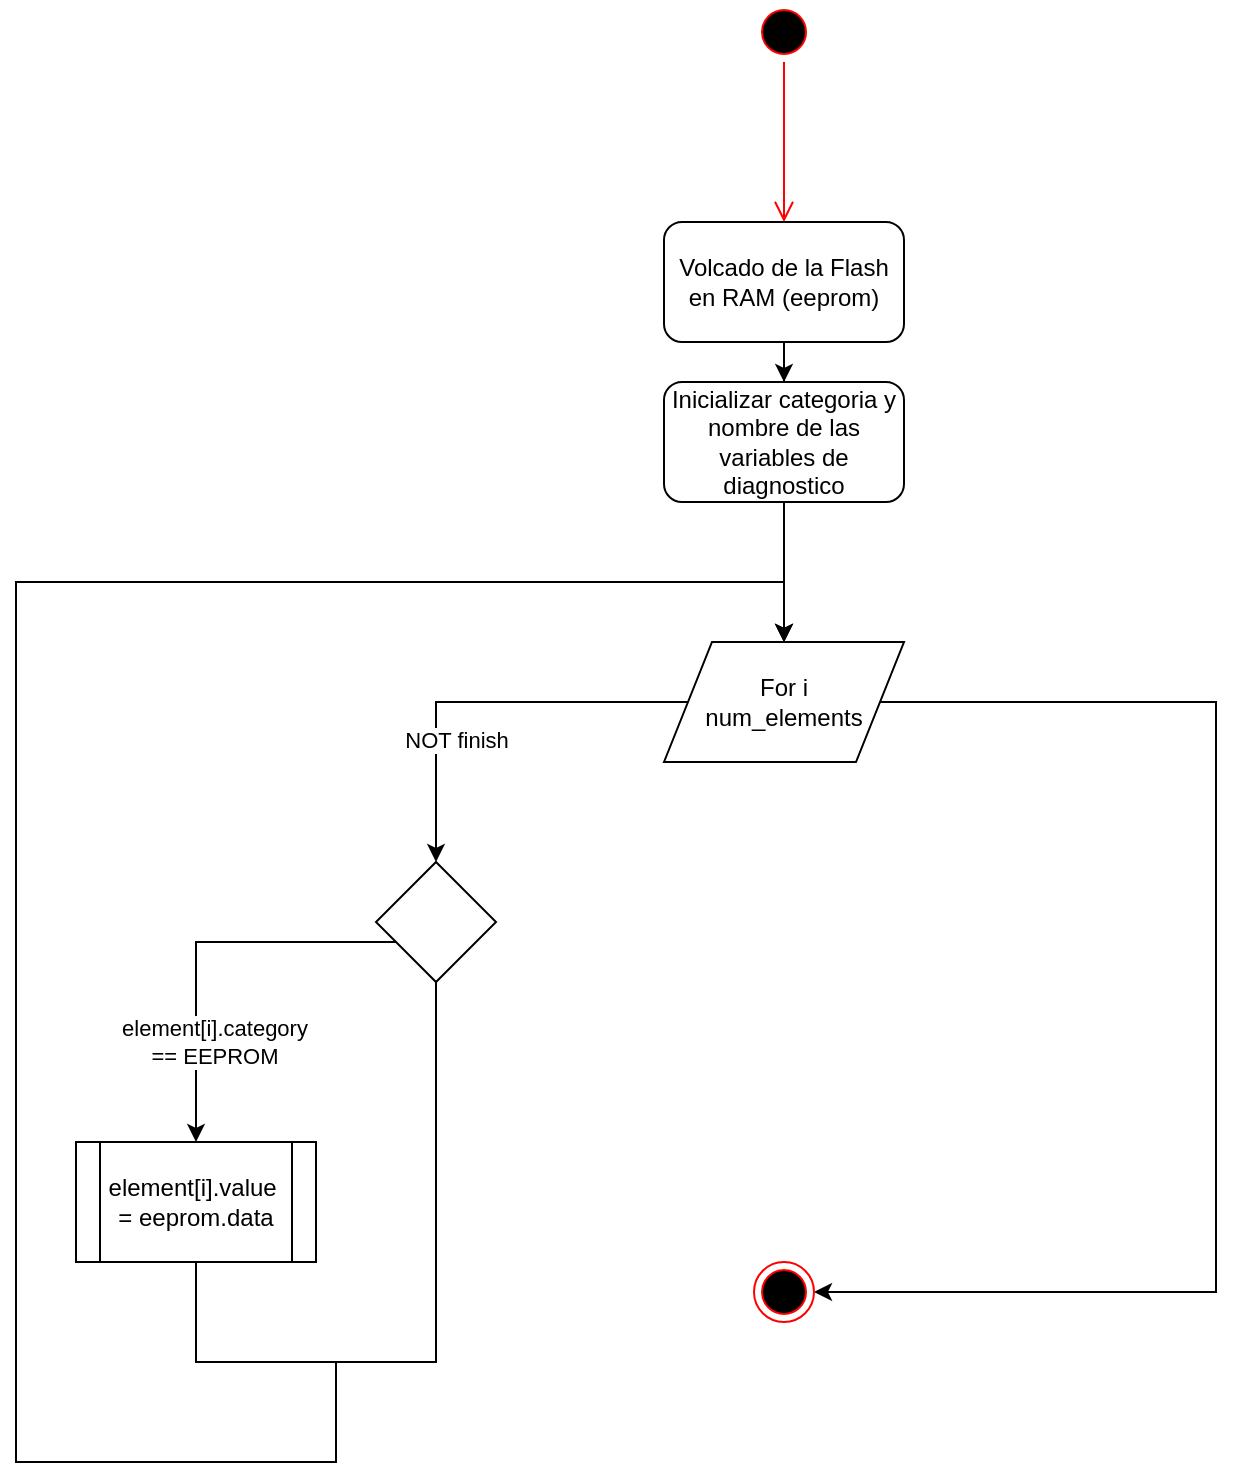 <mxfile version="14.2.4" type="embed" pages="5">
    <diagram id="XpxtMj65iC1vEPhz_cnK" name="InitDiagnosticData">
        <mxGraphModel dx="717" dy="832" grid="1" gridSize="10" guides="1" tooltips="1" connect="1" arrows="1" fold="1" page="1" pageScale="1" pageWidth="827" pageHeight="1169" math="0" shadow="0">
            <root>
                <mxCell id="0"/>
                <mxCell id="1" parent="0"/>
                <mxCell id="u3X3Mjcv_FyLU0sHZd2R-15" style="edgeStyle=orthogonalEdgeStyle;rounded=0;orthogonalLoop=1;jettySize=auto;html=1;" parent="1" source="u3X3Mjcv_FyLU0sHZd2R-2" target="u3X3Mjcv_FyLU0sHZd2R-5" edge="1">
                    <mxGeometry relative="1" as="geometry"/>
                </mxCell>
                <mxCell id="u3X3Mjcv_FyLU0sHZd2R-2" value="Inicializar categoria y nombre de las variables de diagnostico" style="rounded=1;whiteSpace=wrap;html=1;" parent="1" vertex="1">
                    <mxGeometry x="354" y="280" width="120" height="60" as="geometry"/>
                </mxCell>
                <mxCell id="u3X3Mjcv_FyLU0sHZd2R-11" style="edgeStyle=orthogonalEdgeStyle;rounded=0;orthogonalLoop=1;jettySize=auto;html=1;" parent="1" source="u3X3Mjcv_FyLU0sHZd2R-3" target="u3X3Mjcv_FyLU0sHZd2R-10" edge="1">
                    <mxGeometry relative="1" as="geometry">
                        <Array as="points">
                            <mxPoint x="120" y="560"/>
                        </Array>
                    </mxGeometry>
                </mxCell>
                <mxCell id="u3X3Mjcv_FyLU0sHZd2R-12" value="element[i].category &lt;br&gt;== EEPROM" style="edgeLabel;html=1;align=center;verticalAlign=middle;resizable=0;points=[];" parent="u3X3Mjcv_FyLU0sHZd2R-11" vertex="1" connectable="0">
                    <mxGeometry x="-0.246" y="25" relative="1" as="geometry">
                        <mxPoint x="-16" y="25" as="offset"/>
                    </mxGeometry>
                </mxCell>
                <mxCell id="u3X3Mjcv_FyLU0sHZd2R-13" style="edgeStyle=orthogonalEdgeStyle;rounded=0;orthogonalLoop=1;jettySize=auto;html=1;" parent="1" source="u3X3Mjcv_FyLU0sHZd2R-3" target="u3X3Mjcv_FyLU0sHZd2R-5" edge="1">
                    <mxGeometry relative="1" as="geometry">
                        <Array as="points">
                            <mxPoint x="240" y="770"/>
                            <mxPoint x="190" y="770"/>
                            <mxPoint x="190" y="820"/>
                            <mxPoint x="30" y="820"/>
                            <mxPoint x="30" y="380"/>
                            <mxPoint x="414" y="380"/>
                        </Array>
                    </mxGeometry>
                </mxCell>
                <mxCell id="u3X3Mjcv_FyLU0sHZd2R-3" value="" style="rhombus;whiteSpace=wrap;html=1;" parent="1" vertex="1">
                    <mxGeometry x="210" y="520" width="60" height="60" as="geometry"/>
                </mxCell>
                <mxCell id="u3X3Mjcv_FyLU0sHZd2R-6" style="edgeStyle=orthogonalEdgeStyle;rounded=0;orthogonalLoop=1;jettySize=auto;html=1;" parent="1" source="u3X3Mjcv_FyLU0sHZd2R-5" target="u3X3Mjcv_FyLU0sHZd2R-3" edge="1">
                    <mxGeometry relative="1" as="geometry"/>
                </mxCell>
                <mxCell id="u3X3Mjcv_FyLU0sHZd2R-9" value="NOT finish" style="edgeLabel;html=1;align=center;verticalAlign=middle;resizable=0;points=[];" parent="u3X3Mjcv_FyLU0sHZd2R-6" vertex="1" connectable="0">
                    <mxGeometry x="0.127" y="19" relative="1" as="geometry">
                        <mxPoint as="offset"/>
                    </mxGeometry>
                </mxCell>
                <mxCell id="u3X3Mjcv_FyLU0sHZd2R-19" style="edgeStyle=orthogonalEdgeStyle;rounded=0;orthogonalLoop=1;jettySize=auto;html=1;" parent="1" source="u3X3Mjcv_FyLU0sHZd2R-5" target="u3X3Mjcv_FyLU0sHZd2R-18" edge="1">
                    <mxGeometry relative="1" as="geometry">
                        <Array as="points">
                            <mxPoint x="630" y="440"/>
                            <mxPoint x="630" y="735"/>
                        </Array>
                    </mxGeometry>
                </mxCell>
                <mxCell id="u3X3Mjcv_FyLU0sHZd2R-5" value="For i&lt;br&gt;num_elements" style="shape=parallelogram;perimeter=parallelogramPerimeter;whiteSpace=wrap;html=1;" parent="1" vertex="1">
                    <mxGeometry x="354" y="410" width="120" height="60" as="geometry"/>
                </mxCell>
                <mxCell id="u3X3Mjcv_FyLU0sHZd2R-14" style="edgeStyle=orthogonalEdgeStyle;rounded=0;orthogonalLoop=1;jettySize=auto;html=1;" parent="1" source="u3X3Mjcv_FyLU0sHZd2R-10" target="u3X3Mjcv_FyLU0sHZd2R-5" edge="1">
                    <mxGeometry relative="1" as="geometry">
                        <Array as="points">
                            <mxPoint x="120" y="770"/>
                            <mxPoint x="190" y="770"/>
                            <mxPoint x="190" y="820"/>
                            <mxPoint x="30" y="820"/>
                            <mxPoint x="30" y="380"/>
                            <mxPoint x="414" y="380"/>
                        </Array>
                    </mxGeometry>
                </mxCell>
                <mxCell id="u3X3Mjcv_FyLU0sHZd2R-10" value="element[i].value&amp;nbsp;&lt;br&gt;= eeprom.data" style="shape=process;whiteSpace=wrap;html=1;backgroundOutline=1;" parent="1" vertex="1">
                    <mxGeometry x="60" y="660" width="120" height="60" as="geometry"/>
                </mxCell>
                <mxCell id="u3X3Mjcv_FyLU0sHZd2R-17" style="edgeStyle=orthogonalEdgeStyle;rounded=0;orthogonalLoop=1;jettySize=auto;html=1;" parent="1" source="u3X3Mjcv_FyLU0sHZd2R-16" target="u3X3Mjcv_FyLU0sHZd2R-2" edge="1">
                    <mxGeometry relative="1" as="geometry"/>
                </mxCell>
                <mxCell id="u3X3Mjcv_FyLU0sHZd2R-16" value="Volcado de la Flash en RAM (eeprom)" style="rounded=1;whiteSpace=wrap;html=1;" parent="1" vertex="1">
                    <mxGeometry x="354" y="200" width="120" height="60" as="geometry"/>
                </mxCell>
                <mxCell id="u3X3Mjcv_FyLU0sHZd2R-18" value="" style="ellipse;html=1;shape=endState;fillColor=#000000;strokeColor=#ff0000;" parent="1" vertex="1">
                    <mxGeometry x="399" y="720" width="30" height="30" as="geometry"/>
                </mxCell>
                <mxCell id="u3X3Mjcv_FyLU0sHZd2R-20" value="" style="ellipse;html=1;shape=startState;fillColor=#000000;strokeColor=#ff0000;" parent="1" vertex="1">
                    <mxGeometry x="399" y="90" width="30" height="30" as="geometry"/>
                </mxCell>
                <mxCell id="u3X3Mjcv_FyLU0sHZd2R-21" value="" style="edgeStyle=orthogonalEdgeStyle;html=1;verticalAlign=bottom;endArrow=open;endSize=8;strokeColor=#ff0000;" parent="1" source="u3X3Mjcv_FyLU0sHZd2R-20" target="u3X3Mjcv_FyLU0sHZd2R-16" edge="1">
                    <mxGeometry relative="1" as="geometry">
                        <mxPoint x="610" y="180" as="targetPoint"/>
                    </mxGeometry>
                </mxCell>
            </root>
        </mxGraphModel>
    </diagram>
    <diagram id="Ytrw9I73RIMOqnoZidN0" name="LogDiagnosticData">
        <mxGraphModel dx="1086" dy="846" grid="1" gridSize="10" guides="1" tooltips="1" connect="1" arrows="1" fold="1" page="1" pageScale="1" pageWidth="827" pageHeight="1169" math="0" shadow="0">
            <root>
                <mxCell id="YNhvL5artHjPziu6HxRu-0"/>
                <mxCell id="YNhvL5artHjPziu6HxRu-1" parent="YNhvL5artHjPziu6HxRu-0"/>
                <mxCell id="YNhvL5artHjPziu6HxRu-2" value="" style="ellipse;html=1;shape=startState;fillColor=#000000;strokeColor=#ff0000;" vertex="1" parent="YNhvL5artHjPziu6HxRu-1">
                    <mxGeometry x="399" y="60" width="30" height="30" as="geometry"/>
                </mxCell>
                <mxCell id="YNhvL5artHjPziu6HxRu-3" value="" style="edgeStyle=orthogonalEdgeStyle;html=1;verticalAlign=bottom;endArrow=open;endSize=8;strokeColor=#ff0000;" edge="1" source="YNhvL5artHjPziu6HxRu-2" parent="YNhvL5artHjPziu6HxRu-1" target="YNhvL5artHjPziu6HxRu-5">
                    <mxGeometry relative="1" as="geometry">
                        <mxPoint x="414" y="150" as="targetPoint"/>
                    </mxGeometry>
                </mxCell>
                <mxCell id="YNhvL5artHjPziu6HxRu-4" value="" style="ellipse;html=1;shape=endState;fillColor=#000000;strokeColor=#ff0000;" vertex="1" parent="YNhvL5artHjPziu6HxRu-1">
                    <mxGeometry x="399" y="570" width="30" height="30" as="geometry"/>
                </mxCell>
                <mxCell id="YNhvL5artHjPziu6HxRu-7" value="data != element[address].value" style="edgeStyle=orthogonalEdgeStyle;rounded=0;orthogonalLoop=1;jettySize=auto;html=1;" edge="1" parent="YNhvL5artHjPziu6HxRu-1" source="YNhvL5artHjPziu6HxRu-5" target="YNhvL5artHjPziu6HxRu-6">
                    <mxGeometry x="0.375" relative="1" as="geometry">
                        <mxPoint as="offset"/>
                    </mxGeometry>
                </mxCell>
                <mxCell id="YNhvL5artHjPziu6HxRu-10" style="edgeStyle=orthogonalEdgeStyle;rounded=0;orthogonalLoop=1;jettySize=auto;html=1;" edge="1" parent="YNhvL5artHjPziu6HxRu-1" source="YNhvL5artHjPziu6HxRu-5" target="YNhvL5artHjPziu6HxRu-4">
                    <mxGeometry relative="1" as="geometry"/>
                </mxCell>
                <mxCell id="YNhvL5artHjPziu6HxRu-12" value="data == element[address].value" style="edgeLabel;html=1;align=center;verticalAlign=middle;resizable=0;points=[];" vertex="1" connectable="0" parent="YNhvL5artHjPziu6HxRu-10">
                    <mxGeometry x="-0.109" y="-2" relative="1" as="geometry">
                        <mxPoint x="2" y="-97" as="offset"/>
                    </mxGeometry>
                </mxCell>
                <mxCell id="YNhvL5artHjPziu6HxRu-5" value="" style="rhombus;whiteSpace=wrap;html=1;" vertex="1" parent="YNhvL5artHjPziu6HxRu-1">
                    <mxGeometry x="374" y="160" width="80" height="80" as="geometry"/>
                </mxCell>
                <mxCell id="YNhvL5artHjPziu6HxRu-9" style="edgeStyle=orthogonalEdgeStyle;rounded=0;orthogonalLoop=1;jettySize=auto;html=1;" edge="1" parent="YNhvL5artHjPziu6HxRu-1" source="YNhvL5artHjPziu6HxRu-6" target="YNhvL5artHjPziu6HxRu-8">
                    <mxGeometry relative="1" as="geometry"/>
                </mxCell>
                <mxCell id="YNhvL5artHjPziu6HxRu-6" value="element[addres].value&amp;nbsp;&lt;br&gt;= data" style="shape=process;whiteSpace=wrap;html=1;backgroundOutline=1;size=0.056;" vertex="1" parent="YNhvL5artHjPziu6HxRu-1">
                    <mxGeometry x="180" y="320" width="180" height="60" as="geometry"/>
                </mxCell>
                <mxCell id="YNhvL5artHjPziu6HxRu-11" style="edgeStyle=orthogonalEdgeStyle;rounded=0;orthogonalLoop=1;jettySize=auto;html=1;" edge="1" parent="YNhvL5artHjPziu6HxRu-1" source="YNhvL5artHjPziu6HxRu-8" target="YNhvL5artHjPziu6HxRu-4">
                    <mxGeometry relative="1" as="geometry">
                        <Array as="points">
                            <mxPoint x="270" y="520"/>
                            <mxPoint x="414" y="520"/>
                        </Array>
                    </mxGeometry>
                </mxCell>
                <mxCell id="YNhvL5artHjPziu6HxRu-8" value="flag de cambio&amp;nbsp; = true" style="shape=process;whiteSpace=wrap;html=1;backgroundOutline=1;" vertex="1" parent="YNhvL5artHjPziu6HxRu-1">
                    <mxGeometry x="210" y="430" width="120" height="60" as="geometry"/>
                </mxCell>
            </root>
        </mxGraphModel>
    </diagram>
    <diagram id="NQgSMWKU1YbpTzCSENDH" name="IncrementDiagnosticData">
        <mxGraphModel dx="1086" dy="846" grid="1" gridSize="10" guides="1" tooltips="1" connect="1" arrows="1" fold="1" page="1" pageScale="1" pageWidth="827" pageHeight="1169" math="0" shadow="0">
            <root>
                <mxCell id="3cSM5mtaBjT5iwwiTM7u-0"/>
                <mxCell id="3cSM5mtaBjT5iwwiTM7u-1" parent="3cSM5mtaBjT5iwwiTM7u-0"/>
                <mxCell id="3cSM5mtaBjT5iwwiTM7u-2" value="" style="ellipse;html=1;shape=startState;fillColor=#000000;strokeColor=#ff0000;" vertex="1" parent="3cSM5mtaBjT5iwwiTM7u-1">
                    <mxGeometry x="400" y="110" width="30" height="30" as="geometry"/>
                </mxCell>
                <mxCell id="3cSM5mtaBjT5iwwiTM7u-3" value="" style="edgeStyle=orthogonalEdgeStyle;html=1;verticalAlign=bottom;endArrow=open;endSize=8;strokeColor=#ff0000;" edge="1" source="3cSM5mtaBjT5iwwiTM7u-2" parent="3cSM5mtaBjT5iwwiTM7u-1" target="3cSM5mtaBjT5iwwiTM7u-5">
                    <mxGeometry relative="1" as="geometry">
                        <mxPoint x="414" y="140" as="targetPoint"/>
                    </mxGeometry>
                </mxCell>
                <mxCell id="3cSM5mtaBjT5iwwiTM7u-4" value="" style="ellipse;html=1;shape=endState;fillColor=#000000;strokeColor=#ff0000;" vertex="1" parent="3cSM5mtaBjT5iwwiTM7u-1">
                    <mxGeometry x="400" y="400" width="30" height="30" as="geometry"/>
                </mxCell>
                <mxCell id="3cSM5mtaBjT5iwwiTM7u-7" style="edgeStyle=orthogonalEdgeStyle;rounded=0;orthogonalLoop=1;jettySize=auto;html=1;" edge="1" parent="3cSM5mtaBjT5iwwiTM7u-1" source="3cSM5mtaBjT5iwwiTM7u-5" target="3cSM5mtaBjT5iwwiTM7u-6">
                    <mxGeometry relative="1" as="geometry"/>
                </mxCell>
                <mxCell id="3cSM5mtaBjT5iwwiTM7u-5" value="element[address].value&lt;br&gt;&amp;nbsp;+= increment" style="shape=process;whiteSpace=wrap;html=1;backgroundOutline=1;size=0.036;" vertex="1" parent="3cSM5mtaBjT5iwwiTM7u-1">
                    <mxGeometry x="332" y="190" width="166" height="60" as="geometry"/>
                </mxCell>
                <mxCell id="3cSM5mtaBjT5iwwiTM7u-8" style="edgeStyle=orthogonalEdgeStyle;rounded=0;orthogonalLoop=1;jettySize=auto;html=1;" edge="1" parent="3cSM5mtaBjT5iwwiTM7u-1" source="3cSM5mtaBjT5iwwiTM7u-6" target="3cSM5mtaBjT5iwwiTM7u-4">
                    <mxGeometry relative="1" as="geometry"/>
                </mxCell>
                <mxCell id="3cSM5mtaBjT5iwwiTM7u-6" value="flag de cambio &lt;br&gt;= true" style="shape=process;whiteSpace=wrap;html=1;backgroundOutline=1;" vertex="1" parent="3cSM5mtaBjT5iwwiTM7u-1">
                    <mxGeometry x="355" y="300" width="120" height="60" as="geometry"/>
                </mxCell>
            </root>
        </mxGraphModel>
    </diagram>
    <diagram id="1ssRDGLHA3-bMLk5gju5" name="PrintDiagnosticData">
        <mxGraphModel dx="2105" dy="995" grid="1" gridSize="10" guides="1" tooltips="1" connect="1" arrows="1" fold="1" page="1" pageScale="1" pageWidth="827" pageHeight="1169" math="0" shadow="0">
            <root>
                <mxCell id="k9fqbCnH1ODlI5ugFFIm-0"/>
                <mxCell id="k9fqbCnH1ODlI5ugFFIm-1" parent="k9fqbCnH1ODlI5ugFFIm-0"/>
                <mxCell id="k9fqbCnH1ODlI5ugFFIm-2" value="" style="ellipse;html=1;shape=startState;fillColor=#000000;strokeColor=#ff0000;" vertex="1" parent="k9fqbCnH1ODlI5ugFFIm-1">
                    <mxGeometry x="399" y="20" width="30" height="30" as="geometry"/>
                </mxCell>
                <mxCell id="k9fqbCnH1ODlI5ugFFIm-3" value="" style="edgeStyle=orthogonalEdgeStyle;html=1;verticalAlign=bottom;endArrow=open;endSize=8;strokeColor=#ff0000;" edge="1" source="k9fqbCnH1ODlI5ugFFIm-2" parent="k9fqbCnH1ODlI5ugFFIm-1" target="k9fqbCnH1ODlI5ugFFIm-4">
                    <mxGeometry relative="1" as="geometry">
                        <mxPoint x="414" y="110" as="targetPoint"/>
                    </mxGeometry>
                </mxCell>
                <mxCell id="k9fqbCnH1ODlI5ugFFIm-6" value="type_print == EEPROM" style="edgeStyle=orthogonalEdgeStyle;rounded=0;orthogonalLoop=1;jettySize=auto;html=1;" edge="1" parent="k9fqbCnH1ODlI5ugFFIm-1" source="k9fqbCnH1ODlI5ugFFIm-4" target="k9fqbCnH1ODlI5ugFFIm-5">
                    <mxGeometry x="0.291" y="30" relative="1" as="geometry">
                        <mxPoint x="-30" y="30" as="offset"/>
                    </mxGeometry>
                </mxCell>
                <mxCell id="k9fqbCnH1ODlI5ugFFIm-8" value="type_print == Serial Port" style="edgeStyle=orthogonalEdgeStyle;rounded=0;orthogonalLoop=1;jettySize=auto;html=1;" edge="1" parent="k9fqbCnH1ODlI5ugFFIm-1" source="k9fqbCnH1ODlI5ugFFIm-4" target="k9fqbCnH1ODlI5ugFFIm-41">
                    <mxGeometry x="-0.245" relative="1" as="geometry">
                        <mxPoint x="760" y="230" as="targetPoint"/>
                        <mxPoint as="offset"/>
                    </mxGeometry>
                </mxCell>
                <mxCell id="k9fqbCnH1ODlI5ugFFIm-4" value="" style="rhombus;whiteSpace=wrap;html=1;" vertex="1" parent="k9fqbCnH1ODlI5ugFFIm-1">
                    <mxGeometry x="374" y="100" width="80" height="80" as="geometry"/>
                </mxCell>
                <mxCell id="k9fqbCnH1ODlI5ugFFIm-10" value="" style="edgeStyle=orthogonalEdgeStyle;rounded=0;orthogonalLoop=1;jettySize=auto;html=1;" edge="1" parent="k9fqbCnH1ODlI5ugFFIm-1" source="k9fqbCnH1ODlI5ugFFIm-5" target="k9fqbCnH1ODlI5ugFFIm-15">
                    <mxGeometry relative="1" as="geometry">
                        <mxPoint x="110" y="370" as="targetPoint"/>
                    </mxGeometry>
                </mxCell>
                <mxCell id="k9fqbCnH1ODlI5ugFFIm-13" value="Hay cambios" style="edgeLabel;html=1;align=center;verticalAlign=middle;resizable=0;points=[];" vertex="1" connectable="0" parent="k9fqbCnH1ODlI5ugFFIm-10">
                    <mxGeometry x="-0.25" y="31" relative="1" as="geometry">
                        <mxPoint x="-6" y="29" as="offset"/>
                    </mxGeometry>
                </mxCell>
                <mxCell id="k9fqbCnH1ODlI5ugFFIm-12" value="No hay cambios" style="edgeStyle=orthogonalEdgeStyle;rounded=0;orthogonalLoop=1;jettySize=auto;html=1;" edge="1" parent="k9fqbCnH1ODlI5ugFFIm-1" source="k9fqbCnH1ODlI5ugFFIm-5" target="k9fqbCnH1ODlI5ugFFIm-14">
                    <mxGeometry relative="1" as="geometry">
                        <mxPoint x="420" y="700" as="targetPoint"/>
                    </mxGeometry>
                </mxCell>
                <mxCell id="k9fqbCnH1ODlI5ugFFIm-5" value="" style="rhombus;whiteSpace=wrap;html=1;" vertex="1" parent="k9fqbCnH1ODlI5ugFFIm-1">
                    <mxGeometry x="170" y="230" width="80" height="80" as="geometry"/>
                </mxCell>
                <mxCell id="k9fqbCnH1ODlI5ugFFIm-14" value="" style="ellipse;html=1;shape=endState;fillColor=#000000;strokeColor=#ff0000;" vertex="1" parent="k9fqbCnH1ODlI5ugFFIm-1">
                    <mxGeometry x="400" y="750" width="30" height="30" as="geometry"/>
                </mxCell>
                <mxCell id="k9fqbCnH1ODlI5ugFFIm-22" style="edgeStyle=orthogonalEdgeStyle;rounded=0;orthogonalLoop=1;jettySize=auto;html=1;" edge="1" parent="k9fqbCnH1ODlI5ugFFIm-1" source="k9fqbCnH1ODlI5ugFFIm-15" target="k9fqbCnH1ODlI5ugFFIm-23">
                    <mxGeometry relative="1" as="geometry">
                        <mxPoint x="240" y="550" as="targetPoint"/>
                    </mxGeometry>
                </mxCell>
                <mxCell id="k9fqbCnH1ODlI5ugFFIm-31" value="i == num_elements" style="edgeLabel;html=1;align=center;verticalAlign=middle;resizable=0;points=[];" vertex="1" connectable="0" parent="k9fqbCnH1ODlI5ugFFIm-22">
                    <mxGeometry x="0.33" relative="1" as="geometry">
                        <mxPoint x="-0.06" y="20.85" as="offset"/>
                    </mxGeometry>
                </mxCell>
                <mxCell id="k9fqbCnH1ODlI5ugFFIm-30" value="i != num_elements" style="edgeStyle=orthogonalEdgeStyle;rounded=0;orthogonalLoop=1;jettySize=auto;html=1;" edge="1" parent="k9fqbCnH1ODlI5ugFFIm-1" source="k9fqbCnH1ODlI5ugFFIm-15" target="k9fqbCnH1ODlI5ugFFIm-29">
                    <mxGeometry x="0.189" y="30" relative="1" as="geometry">
                        <mxPoint x="-30" y="30" as="offset"/>
                    </mxGeometry>
                </mxCell>
                <mxCell id="k9fqbCnH1ODlI5ugFFIm-15" value="For i&lt;br&gt;num_elements" style="shape=parallelogram;perimeter=parallelogramPerimeter;whiteSpace=wrap;html=1;" vertex="1" parent="k9fqbCnH1ODlI5ugFFIm-1">
                    <mxGeometry x="40" y="370" width="120" height="60" as="geometry"/>
                </mxCell>
                <mxCell id="k9fqbCnH1ODlI5ugFFIm-25" value="" style="edgeStyle=orthogonalEdgeStyle;rounded=0;orthogonalLoop=1;jettySize=auto;html=1;" edge="1" parent="k9fqbCnH1ODlI5ugFFIm-1" source="k9fqbCnH1ODlI5ugFFIm-23" target="k9fqbCnH1ODlI5ugFFIm-24">
                    <mxGeometry relative="1" as="geometry"/>
                </mxCell>
                <mxCell id="k9fqbCnH1ODlI5ugFFIm-23" value="Volcado de RAM en FLASH" style="rounded=1;whiteSpace=wrap;html=1;" vertex="1" parent="k9fqbCnH1ODlI5ugFFIm-1">
                    <mxGeometry x="180" y="460" width="120" height="60" as="geometry"/>
                </mxCell>
                <mxCell id="k9fqbCnH1ODlI5ugFFIm-26" style="edgeStyle=orthogonalEdgeStyle;rounded=0;orthogonalLoop=1;jettySize=auto;html=1;" edge="1" parent="k9fqbCnH1ODlI5ugFFIm-1" source="k9fqbCnH1ODlI5ugFFIm-24" target="k9fqbCnH1ODlI5ugFFIm-14">
                    <mxGeometry relative="1" as="geometry">
                        <Array as="points">
                            <mxPoint x="240" y="660"/>
                            <mxPoint x="415" y="660"/>
                        </Array>
                    </mxGeometry>
                </mxCell>
                <mxCell id="k9fqbCnH1ODlI5ugFFIm-24" value="RESET flag de cambio" style="rounded=1;whiteSpace=wrap;html=1;" vertex="1" parent="k9fqbCnH1ODlI5ugFFIm-1">
                    <mxGeometry x="180" y="570" width="120" height="60" as="geometry"/>
                </mxCell>
                <mxCell id="k9fqbCnH1ODlI5ugFFIm-33" value="element[i].category == EPROM" style="edgeStyle=orthogonalEdgeStyle;rounded=0;orthogonalLoop=1;jettySize=auto;html=1;" edge="1" parent="k9fqbCnH1ODlI5ugFFIm-1" source="k9fqbCnH1ODlI5ugFFIm-29" target="k9fqbCnH1ODlI5ugFFIm-36">
                    <mxGeometry x="0.467" relative="1" as="geometry">
                        <mxPoint x="-200" y="600" as="targetPoint"/>
                        <mxPoint as="offset"/>
                    </mxGeometry>
                </mxCell>
                <mxCell id="k9fqbCnH1ODlI5ugFFIm-34" style="edgeStyle=orthogonalEdgeStyle;rounded=0;orthogonalLoop=1;jettySize=auto;html=1;" edge="1" parent="k9fqbCnH1ODlI5ugFFIm-1" source="k9fqbCnH1ODlI5ugFFIm-29" target="k9fqbCnH1ODlI5ugFFIm-15">
                    <mxGeometry relative="1" as="geometry">
                        <Array as="points">
                            <mxPoint x="30" y="530"/>
                            <mxPoint x="30" y="740"/>
                            <mxPoint x="-110" y="740"/>
                            <mxPoint x="-110" y="780"/>
                            <mxPoint x="-300" y="780"/>
                            <mxPoint x="-300" y="350"/>
                            <mxPoint x="100" y="350"/>
                        </Array>
                    </mxGeometry>
                </mxCell>
                <mxCell id="k9fqbCnH1ODlI5ugFFIm-29" value="" style="rhombus;whiteSpace=wrap;html=1;" vertex="1" parent="k9fqbCnH1ODlI5ugFFIm-1">
                    <mxGeometry x="-120" y="490" width="80" height="80" as="geometry"/>
                </mxCell>
                <mxCell id="k9fqbCnH1ODlI5ugFFIm-37" style="edgeStyle=orthogonalEdgeStyle;rounded=0;orthogonalLoop=1;jettySize=auto;html=1;entryX=0.5;entryY=0;entryDx=0;entryDy=0;" edge="1" parent="k9fqbCnH1ODlI5ugFFIm-1" source="k9fqbCnH1ODlI5ugFFIm-36" target="k9fqbCnH1ODlI5ugFFIm-15">
                    <mxGeometry relative="1" as="geometry">
                        <Array as="points">
                            <mxPoint x="-190" y="740"/>
                            <mxPoint x="-110" y="740"/>
                            <mxPoint x="-110" y="780"/>
                            <mxPoint x="-300" y="780"/>
                            <mxPoint x="-300" y="350"/>
                            <mxPoint x="100" y="350"/>
                        </Array>
                    </mxGeometry>
                </mxCell>
                <mxCell id="k9fqbCnH1ODlI5ugFFIm-38" value="i++" style="edgeLabel;html=1;align=center;verticalAlign=middle;resizable=0;points=[];" vertex="1" connectable="0" parent="k9fqbCnH1ODlI5ugFFIm-37">
                    <mxGeometry x="0.122" y="-4" relative="1" as="geometry">
                        <mxPoint x="-4" y="10" as="offset"/>
                    </mxGeometry>
                </mxCell>
                <mxCell id="k9fqbCnH1ODlI5ugFFIm-36" value="eeprom.data = element[i].vale" style="shape=process;whiteSpace=wrap;html=1;backgroundOutline=1;" vertex="1" parent="k9fqbCnH1ODlI5ugFFIm-1">
                    <mxGeometry x="-250" y="610" width="120" height="60" as="geometry"/>
                </mxCell>
                <mxCell id="k9fqbCnH1ODlI5ugFFIm-40" value="i != num_elements" style="edgeStyle=orthogonalEdgeStyle;rounded=0;orthogonalLoop=1;jettySize=auto;html=1;" edge="1" parent="k9fqbCnH1ODlI5ugFFIm-1" source="k9fqbCnH1ODlI5ugFFIm-41" target="k9fqbCnH1ODlI5ugFFIm-44">
                    <mxGeometry x="0.189" y="30" relative="1" as="geometry">
                        <mxPoint x="-30" y="30" as="offset"/>
                        <Array as="points">
                            <mxPoint x="850" y="350"/>
                        </Array>
                    </mxGeometry>
                </mxCell>
                <mxCell id="k9fqbCnH1ODlI5ugFFIm-53" value="&lt;span style=&quot;color: rgb(0 , 0 , 0) ; font-family: &amp;#34;helvetica&amp;#34; ; font-size: 11px ; font-style: normal ; font-weight: 400 ; letter-spacing: normal ; text-align: center ; text-indent: 0px ; text-transform: none ; word-spacing: 0px ; background-color: rgb(255 , 255 , 255) ; display: inline ; float: none&quot;&gt;i == num_elements&lt;/span&gt;" style="edgeStyle=orthogonalEdgeStyle;rounded=0;orthogonalLoop=1;jettySize=auto;html=1;" edge="1" parent="k9fqbCnH1ODlI5ugFFIm-1" source="k9fqbCnH1ODlI5ugFFIm-41" target="k9fqbCnH1ODlI5ugFFIm-51">
                    <mxGeometry x="0.419" relative="1" as="geometry">
                        <mxPoint as="offset"/>
                    </mxGeometry>
                </mxCell>
                <mxCell id="k9fqbCnH1ODlI5ugFFIm-41" value="For i&lt;br&gt;num_elements" style="shape=parallelogram;perimeter=parallelogramPerimeter;whiteSpace=wrap;html=1;" vertex="1" parent="k9fqbCnH1ODlI5ugFFIm-1">
                    <mxGeometry x="640" y="320" width="120" height="60" as="geometry"/>
                </mxCell>
                <mxCell id="k9fqbCnH1ODlI5ugFFIm-42" value="element[i].category == serial" style="edgeStyle=orthogonalEdgeStyle;rounded=0;orthogonalLoop=1;jettySize=auto;html=1;" edge="1" parent="k9fqbCnH1ODlI5ugFFIm-1" source="k9fqbCnH1ODlI5ugFFIm-44" target="k9fqbCnH1ODlI5ugFFIm-47">
                    <mxGeometry x="0.467" relative="1" as="geometry">
                        <mxPoint x="580" y="530" as="targetPoint"/>
                        <mxPoint as="offset"/>
                        <Array as="points">
                            <mxPoint x="750" y="460"/>
                        </Array>
                    </mxGeometry>
                </mxCell>
                <mxCell id="k9fqbCnH1ODlI5ugFFIm-43" style="edgeStyle=orthogonalEdgeStyle;rounded=0;orthogonalLoop=1;jettySize=auto;html=1;" edge="1" parent="k9fqbCnH1ODlI5ugFFIm-1" source="k9fqbCnH1ODlI5ugFFIm-44" target="k9fqbCnH1ODlI5ugFFIm-41">
                    <mxGeometry relative="1" as="geometry">
                        <Array as="points">
                            <mxPoint x="960" y="460"/>
                            <mxPoint x="960" y="640"/>
                            <mxPoint x="850" y="640"/>
                            <mxPoint x="850" y="680"/>
                            <mxPoint x="1020" y="680"/>
                            <mxPoint x="1020" y="270"/>
                            <mxPoint x="700" y="270"/>
                        </Array>
                    </mxGeometry>
                </mxCell>
                <mxCell id="k9fqbCnH1ODlI5ugFFIm-44" value="" style="rhombus;whiteSpace=wrap;html=1;" vertex="1" parent="k9fqbCnH1ODlI5ugFFIm-1">
                    <mxGeometry x="810" y="420" width="80" height="80" as="geometry"/>
                </mxCell>
                <mxCell id="k9fqbCnH1ODlI5ugFFIm-45" style="edgeStyle=orthogonalEdgeStyle;rounded=0;orthogonalLoop=1;jettySize=auto;html=1;entryX=0.5;entryY=0;entryDx=0;entryDy=0;" edge="1" parent="k9fqbCnH1ODlI5ugFFIm-1" source="k9fqbCnH1ODlI5ugFFIm-47" target="k9fqbCnH1ODlI5ugFFIm-41">
                    <mxGeometry relative="1" as="geometry">
                        <Array as="points">
                            <mxPoint x="750" y="640"/>
                            <mxPoint x="850" y="640"/>
                            <mxPoint x="850" y="680"/>
                            <mxPoint x="1020" y="680"/>
                            <mxPoint x="1020" y="270"/>
                            <mxPoint x="700" y="270"/>
                        </Array>
                    </mxGeometry>
                </mxCell>
                <mxCell id="k9fqbCnH1ODlI5ugFFIm-46" value="i++" style="edgeLabel;html=1;align=center;verticalAlign=middle;resizable=0;points=[];" vertex="1" connectable="0" parent="k9fqbCnH1ODlI5ugFFIm-45">
                    <mxGeometry x="0.122" y="-4" relative="1" as="geometry">
                        <mxPoint x="-4" y="10" as="offset"/>
                    </mxGeometry>
                </mxCell>
                <mxCell id="k9fqbCnH1ODlI5ugFFIm-47" value="Serial.print(elemt[i].value)" style="shape=process;whiteSpace=wrap;html=1;backgroundOutline=1;size=0.045;" vertex="1" parent="k9fqbCnH1ODlI5ugFFIm-1">
                    <mxGeometry x="660" y="540" width="180" height="60" as="geometry"/>
                </mxCell>
                <mxCell id="k9fqbCnH1ODlI5ugFFIm-50" value="" style="edgeStyle=orthogonalEdgeStyle;rounded=0;orthogonalLoop=1;jettySize=auto;html=1;" edge="1" source="k9fqbCnH1ODlI5ugFFIm-51" target="k9fqbCnH1ODlI5ugFFIm-14" parent="k9fqbCnH1ODlI5ugFFIm-1">
                    <mxGeometry relative="1" as="geometry">
                        <mxPoint x="640" y="550" as="targetPoint"/>
                        <Array as="points">
                            <mxPoint x="570" y="660"/>
                            <mxPoint x="415" y="660"/>
                        </Array>
                    </mxGeometry>
                </mxCell>
                <mxCell id="k9fqbCnH1ODlI5ugFFIm-51" value="Serial.print(\n)" style="rounded=1;whiteSpace=wrap;html=1;" vertex="1" parent="k9fqbCnH1ODlI5ugFFIm-1">
                    <mxGeometry x="510" y="490" width="120" height="60" as="geometry"/>
                </mxCell>
            </root>
        </mxGraphModel>
    </diagram>
    <diagram id="bp6jF22ebSb48-oeUcQO" name="PrintHeader">
        <mxGraphModel dx="1086" dy="846" grid="1" gridSize="10" guides="1" tooltips="1" connect="1" arrows="1" fold="1" page="1" pageScale="1" pageWidth="827" pageHeight="1169" math="0" shadow="0">
            <root>
                <mxCell id="uMNgNsdvn7N8Hpp2xWrr-0"/>
                <mxCell id="uMNgNsdvn7N8Hpp2xWrr-1" parent="uMNgNsdvn7N8Hpp2xWrr-0"/>
                <mxCell id="y4ujkKQEo_dcPTkHZJ1Q-0" value="i != num_elements" style="edgeStyle=orthogonalEdgeStyle;rounded=0;orthogonalLoop=1;jettySize=auto;html=1;" edge="1" parent="uMNgNsdvn7N8Hpp2xWrr-1" source="y4ujkKQEo_dcPTkHZJ1Q-1" target="y4ujkKQEo_dcPTkHZJ1Q-4">
                    <mxGeometry x="0.189" y="30" relative="1" as="geometry">
                        <mxPoint x="-30" y="30" as="offset"/>
                        <Array as="points">
                            <mxPoint x="500" y="290"/>
                        </Array>
                    </mxGeometry>
                </mxCell>
                <mxCell id="y4ujkKQEo_dcPTkHZJ1Q-1" value="For i&lt;br&gt;num_elements" style="shape=parallelogram;perimeter=parallelogramPerimeter;whiteSpace=wrap;html=1;" vertex="1" parent="uMNgNsdvn7N8Hpp2xWrr-1">
                    <mxGeometry x="290" y="260" width="120" height="60" as="geometry"/>
                </mxCell>
                <mxCell id="y4ujkKQEo_dcPTkHZJ1Q-2" value="element[i].category == Serial" style="edgeStyle=orthogonalEdgeStyle;rounded=0;orthogonalLoop=1;jettySize=auto;html=1;" edge="1" parent="uMNgNsdvn7N8Hpp2xWrr-1" source="y4ujkKQEo_dcPTkHZJ1Q-4" target="y4ujkKQEo_dcPTkHZJ1Q-7">
                    <mxGeometry x="0.467" relative="1" as="geometry">
                        <mxPoint x="230" y="470" as="targetPoint"/>
                        <mxPoint as="offset"/>
                        <Array as="points">
                            <mxPoint x="400" y="400"/>
                        </Array>
                    </mxGeometry>
                </mxCell>
                <mxCell id="y4ujkKQEo_dcPTkHZJ1Q-3" style="edgeStyle=orthogonalEdgeStyle;rounded=0;orthogonalLoop=1;jettySize=auto;html=1;" edge="1" parent="uMNgNsdvn7N8Hpp2xWrr-1" source="y4ujkKQEo_dcPTkHZJ1Q-4" target="y4ujkKQEo_dcPTkHZJ1Q-1">
                    <mxGeometry relative="1" as="geometry">
                        <Array as="points">
                            <mxPoint x="610" y="400"/>
                            <mxPoint x="610" y="580"/>
                            <mxPoint x="500" y="580"/>
                            <mxPoint x="500" y="620"/>
                            <mxPoint x="670" y="620"/>
                            <mxPoint x="670" y="210"/>
                            <mxPoint x="350" y="210"/>
                        </Array>
                    </mxGeometry>
                </mxCell>
                <mxCell id="y4ujkKQEo_dcPTkHZJ1Q-4" value="" style="rhombus;whiteSpace=wrap;html=1;" vertex="1" parent="uMNgNsdvn7N8Hpp2xWrr-1">
                    <mxGeometry x="460" y="360" width="80" height="80" as="geometry"/>
                </mxCell>
                <mxCell id="y4ujkKQEo_dcPTkHZJ1Q-5" style="edgeStyle=orthogonalEdgeStyle;rounded=0;orthogonalLoop=1;jettySize=auto;html=1;entryX=0.5;entryY=0;entryDx=0;entryDy=0;" edge="1" parent="uMNgNsdvn7N8Hpp2xWrr-1" source="y4ujkKQEo_dcPTkHZJ1Q-7" target="y4ujkKQEo_dcPTkHZJ1Q-1">
                    <mxGeometry relative="1" as="geometry">
                        <Array as="points">
                            <mxPoint x="400" y="580"/>
                            <mxPoint x="500" y="580"/>
                            <mxPoint x="500" y="620"/>
                            <mxPoint x="670" y="620"/>
                            <mxPoint x="670" y="210"/>
                            <mxPoint x="350" y="210"/>
                        </Array>
                    </mxGeometry>
                </mxCell>
                <mxCell id="y4ujkKQEo_dcPTkHZJ1Q-6" value="i++" style="edgeLabel;html=1;align=center;verticalAlign=middle;resizable=0;points=[];" vertex="1" connectable="0" parent="y4ujkKQEo_dcPTkHZJ1Q-5">
                    <mxGeometry x="0.122" y="-4" relative="1" as="geometry">
                        <mxPoint x="-4" y="10" as="offset"/>
                    </mxGeometry>
                </mxCell>
                <mxCell id="y4ujkKQEo_dcPTkHZJ1Q-7" value="Serial.print(elemt[i].name)" style="shape=process;whiteSpace=wrap;html=1;backgroundOutline=1;size=0.045;" vertex="1" parent="uMNgNsdvn7N8Hpp2xWrr-1">
                    <mxGeometry x="310" y="480" width="180" height="60" as="geometry"/>
                </mxCell>
                <mxCell id="y4ujkKQEo_dcPTkHZJ1Q-8" value="" style="ellipse;html=1;shape=startState;fillColor=#000000;strokeColor=#ff0000;" vertex="1" parent="uMNgNsdvn7N8Hpp2xWrr-1">
                    <mxGeometry x="335" y="120" width="30" height="30" as="geometry"/>
                </mxCell>
                <mxCell id="y4ujkKQEo_dcPTkHZJ1Q-9" value="" style="edgeStyle=orthogonalEdgeStyle;html=1;verticalAlign=bottom;endArrow=open;endSize=8;strokeColor=#ff0000;" edge="1" source="y4ujkKQEo_dcPTkHZJ1Q-8" parent="uMNgNsdvn7N8Hpp2xWrr-1" target="y4ujkKQEo_dcPTkHZJ1Q-1">
                    <mxGeometry relative="1" as="geometry">
                        <mxPoint x="355" y="100" as="targetPoint"/>
                    </mxGeometry>
                </mxCell>
                <mxCell id="48jge2nBbWxfLiiTR8uo-0" value="&lt;span style=&quot;color: rgb(0 , 0 , 0) ; font-family: &amp;#34;helvetica&amp;#34; ; font-size: 11px ; font-style: normal ; font-weight: 400 ; letter-spacing: normal ; text-align: center ; text-indent: 0px ; text-transform: none ; word-spacing: 0px ; background-color: rgb(255 , 255 , 255) ; display: inline ; float: none&quot;&gt;i == num_elements&lt;/span&gt;" style="edgeStyle=orthogonalEdgeStyle;rounded=0;orthogonalLoop=1;jettySize=auto;html=1;" edge="1" parent="uMNgNsdvn7N8Hpp2xWrr-1" target="48jge2nBbWxfLiiTR8uo-2" source="y4ujkKQEo_dcPTkHZJ1Q-1">
                    <mxGeometry x="0.419" relative="1" as="geometry">
                        <mxPoint x="286.976" y="339.999" as="sourcePoint"/>
                        <mxPoint as="offset"/>
                    </mxGeometry>
                </mxCell>
                <mxCell id="48jge2nBbWxfLiiTR8uo-1" value="" style="edgeStyle=orthogonalEdgeStyle;rounded=0;orthogonalLoop=1;jettySize=auto;html=1;" edge="1" parent="uMNgNsdvn7N8Hpp2xWrr-1" source="48jge2nBbWxfLiiTR8uo-2" target="48jge2nBbWxfLiiTR8uo-3">
                    <mxGeometry relative="1" as="geometry">
                        <mxPoint x="340" y="710" as="targetPoint"/>
                        <Array as="points">
                            <mxPoint x="205" y="660"/>
                            <mxPoint x="350" y="660"/>
                        </Array>
                    </mxGeometry>
                </mxCell>
                <mxCell id="48jge2nBbWxfLiiTR8uo-2" value="Serial.print(\n)" style="rounded=1;whiteSpace=wrap;html=1;" vertex="1" parent="uMNgNsdvn7N8Hpp2xWrr-1">
                    <mxGeometry x="145" y="479.94" width="120" height="60" as="geometry"/>
                </mxCell>
                <mxCell id="48jge2nBbWxfLiiTR8uo-3" value="" style="ellipse;html=1;shape=endState;fillColor=#000000;strokeColor=#ff0000;" vertex="1" parent="uMNgNsdvn7N8Hpp2xWrr-1">
                    <mxGeometry x="335" y="700" width="30" height="30" as="geometry"/>
                </mxCell>
            </root>
        </mxGraphModel>
    </diagram>
</mxfile>